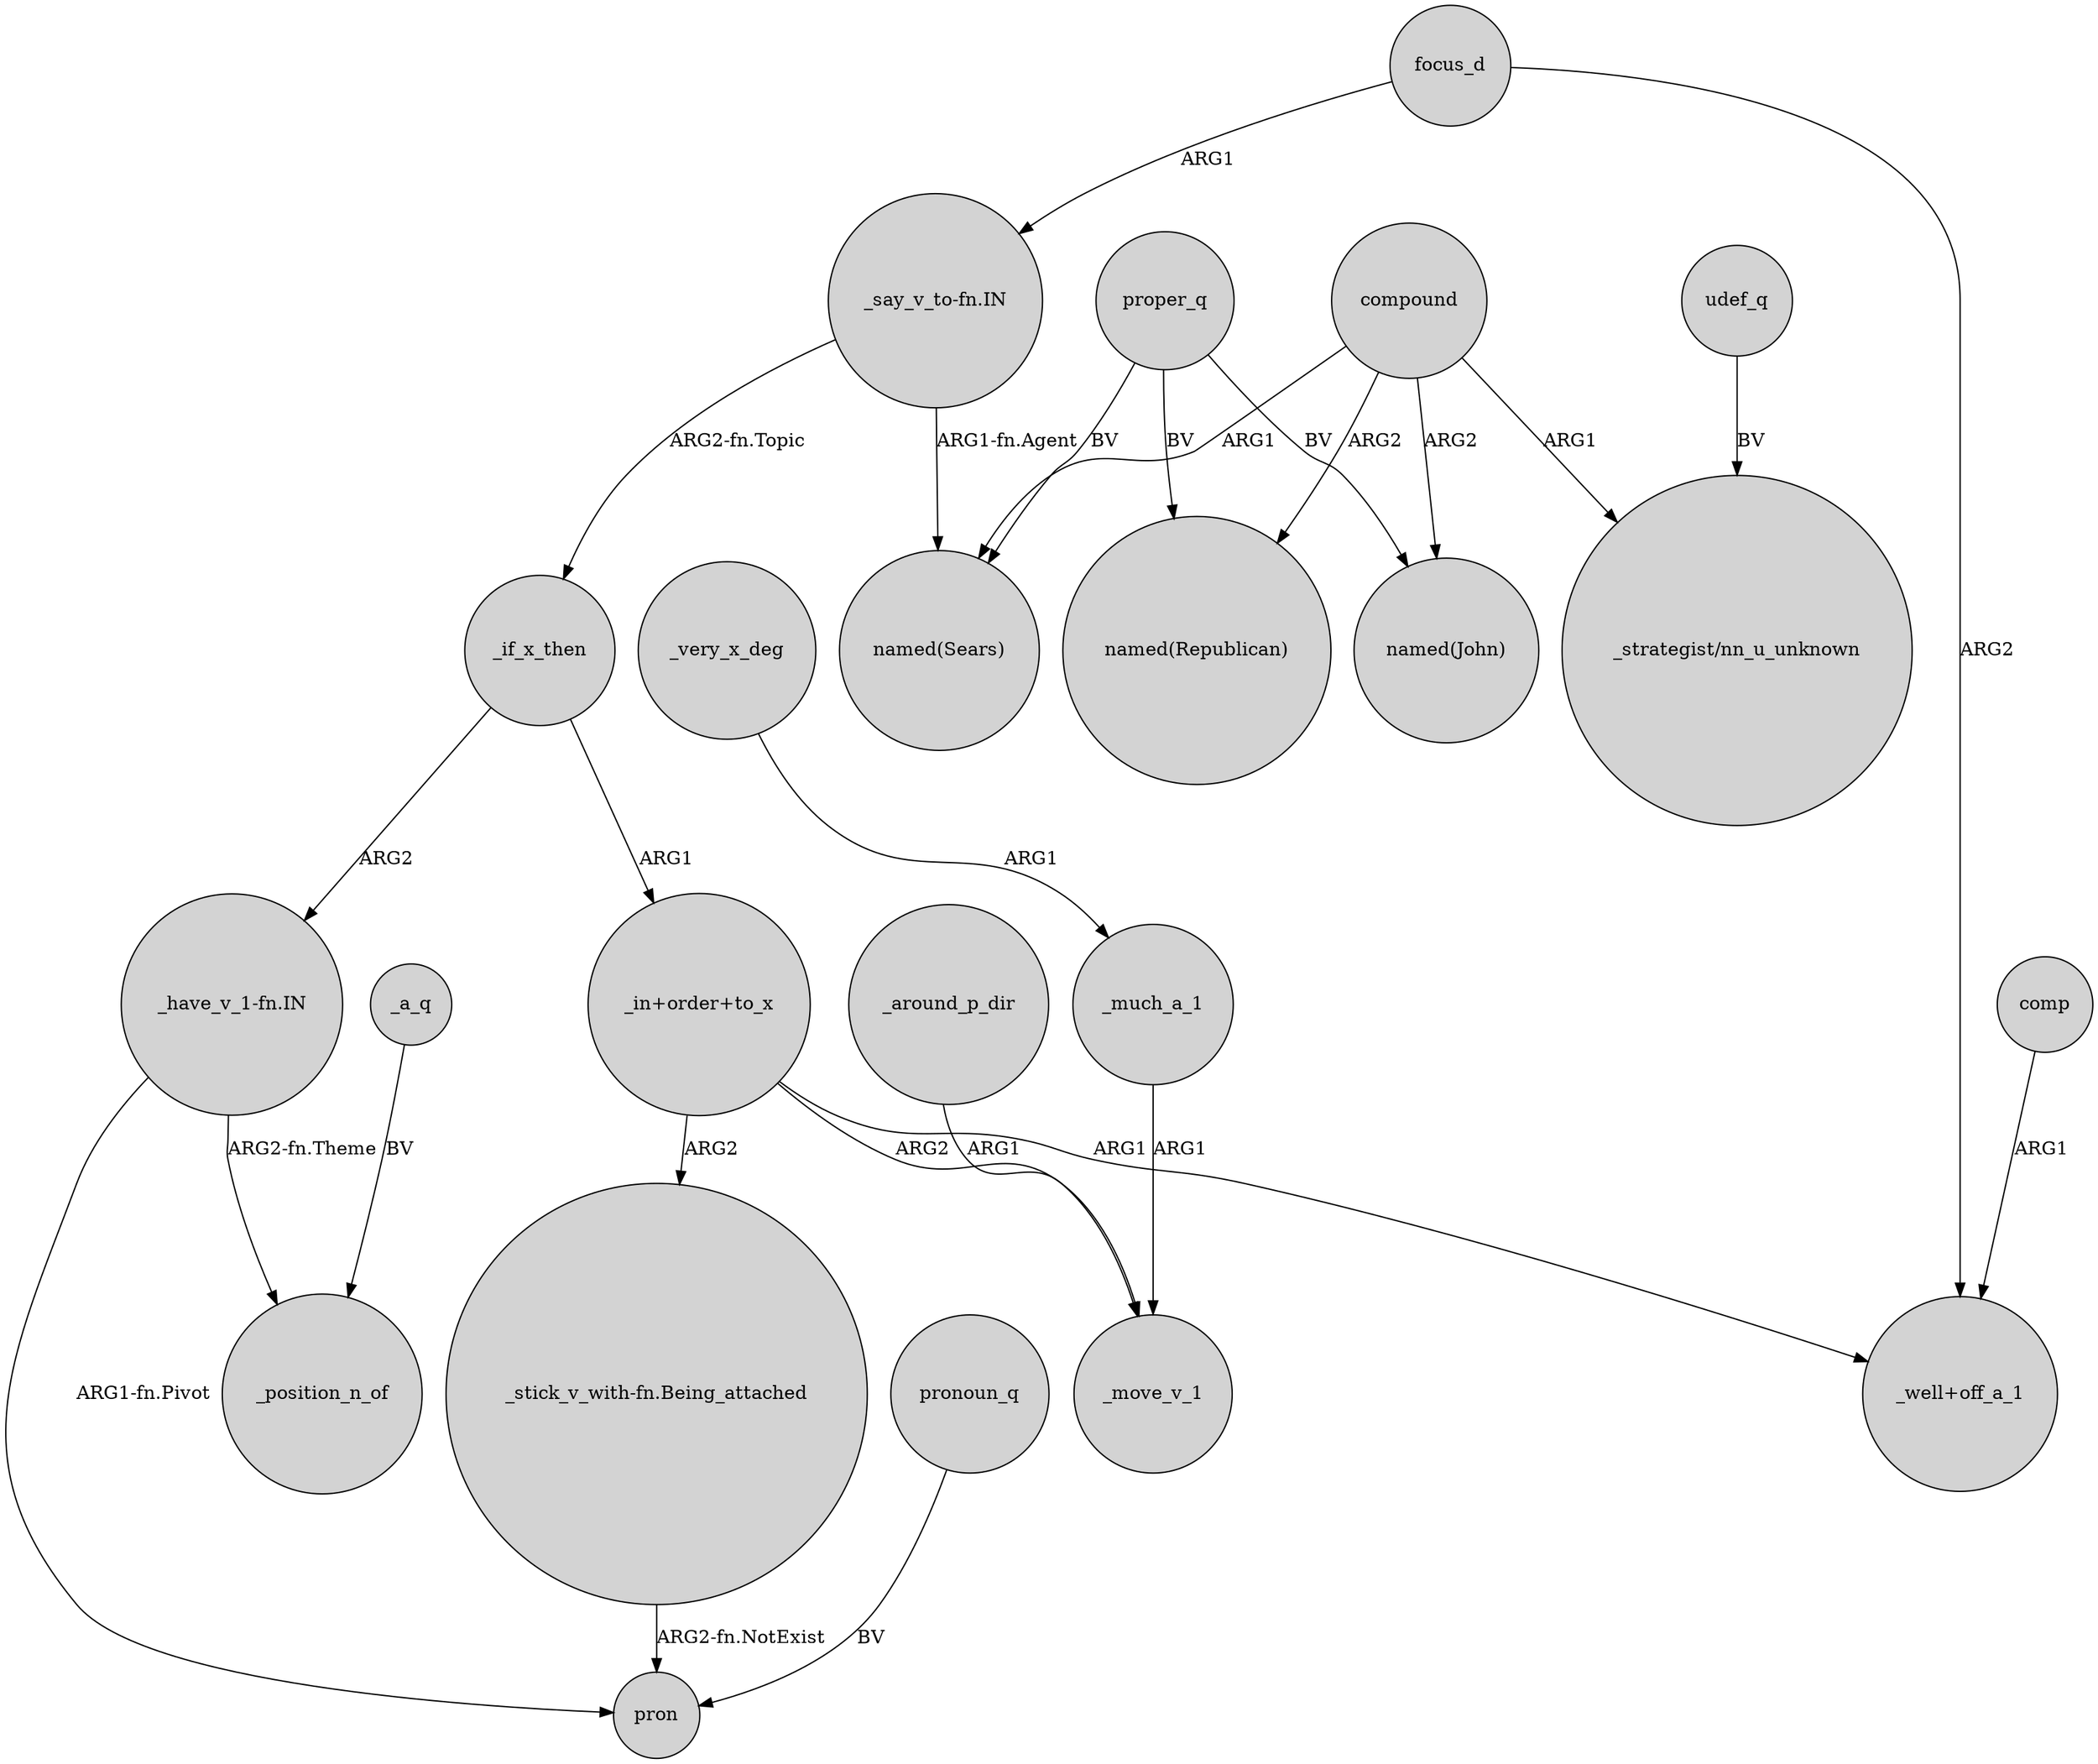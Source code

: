 digraph {
	node [shape=circle style=filled]
	_around_p_dir -> _move_v_1 [label=ARG1]
	compound -> "named(John)" [label=ARG2]
	compound -> "named(Republican)" [label=ARG2]
	"_have_v_1-fn.IN" -> _position_n_of [label="ARG2-fn.Theme"]
	"_say_v_to-fn.IN" -> _if_x_then [label="ARG2-fn.Topic"]
	"_say_v_to-fn.IN" -> "named(Sears)" [label="ARG1-fn.Agent"]
	_if_x_then -> "_have_v_1-fn.IN" [label=ARG2]
	"_stick_v_with-fn.Being_attached" -> pron [label="ARG2-fn.NotExist"]
	"_have_v_1-fn.IN" -> pron [label="ARG1-fn.Pivot"]
	compound -> "_strategist/nn_u_unknown" [label=ARG1]
	"_in+order+to_x" -> _move_v_1 [label=ARG2]
	proper_q -> "named(Republican)" [label=BV]
	pronoun_q -> pron [label=BV]
	focus_d -> "_well+off_a_1" [label=ARG2]
	udef_q -> "_strategist/nn_u_unknown" [label=BV]
	_a_q -> _position_n_of [label=BV]
	proper_q -> "named(Sears)" [label=BV]
	_much_a_1 -> _move_v_1 [label=ARG1]
	compound -> "named(Sears)" [label=ARG1]
	_very_x_deg -> _much_a_1 [label=ARG1]
	comp -> "_well+off_a_1" [label=ARG1]
	"_in+order+to_x" -> "_stick_v_with-fn.Being_attached" [label=ARG2]
	_if_x_then -> "_in+order+to_x" [label=ARG1]
	proper_q -> "named(John)" [label=BV]
	"_in+order+to_x" -> "_well+off_a_1" [label=ARG1]
	focus_d -> "_say_v_to-fn.IN" [label=ARG1]
}
